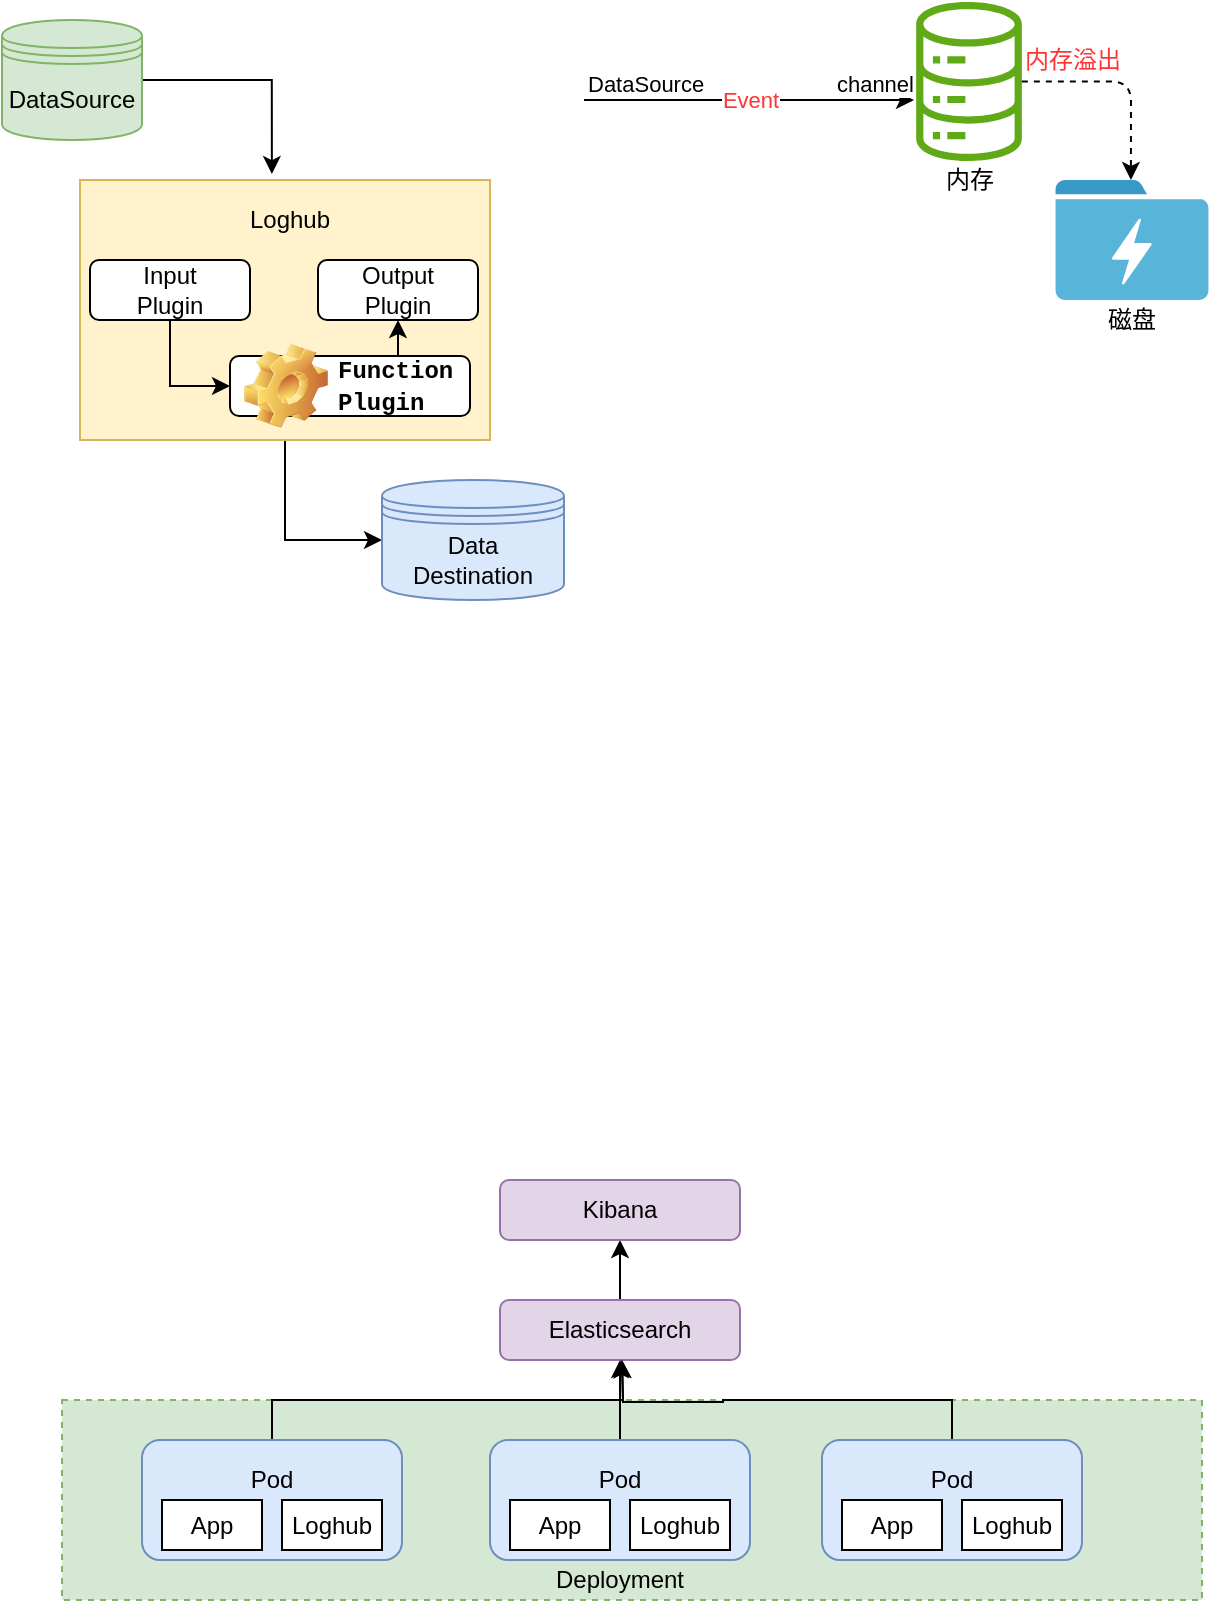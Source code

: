 <mxfile version="14.2.9" type="github">
  <diagram id="ndnqMt7xUe5NHWU3s9yu" name="第 1 页">
    <mxGraphModel dx="946" dy="504" grid="1" gridSize="10" guides="1" tooltips="1" connect="1" arrows="1" fold="1" page="1" pageScale="1" pageWidth="827" pageHeight="1169" math="0" shadow="0">
      <root>
        <mxCell id="0" />
        <mxCell id="1" parent="0" />
        <mxCell id="NA9aod1qzqYgqfO9eW3W-5" style="edgeStyle=orthogonalEdgeStyle;rounded=0;orthogonalLoop=1;jettySize=auto;html=1;exitX=0.5;exitY=0;exitDx=0;exitDy=0;entryX=0.5;entryY=1;entryDx=0;entryDy=0;" edge="1" parent="1" source="NA9aod1qzqYgqfO9eW3W-2" target="NA9aod1qzqYgqfO9eW3W-4">
          <mxGeometry relative="1" as="geometry" />
        </mxCell>
        <mxCell id="NA9aod1qzqYgqfO9eW3W-2" value="Elasticsearch" style="rounded=1;whiteSpace=wrap;html=1;fillColor=#e1d5e7;strokeColor=#9673a6;" vertex="1" parent="1">
          <mxGeometry x="348" y="710" width="120" height="30" as="geometry" />
        </mxCell>
        <mxCell id="NA9aod1qzqYgqfO9eW3W-3" value="" style="rounded=0;whiteSpace=wrap;html=1;dashed=1;fillColor=#d5e8d4;strokeColor=#82b366;" vertex="1" parent="1">
          <mxGeometry x="129" y="760" width="570" height="100" as="geometry" />
        </mxCell>
        <mxCell id="NA9aod1qzqYgqfO9eW3W-4" value="Kibana" style="rounded=1;whiteSpace=wrap;html=1;fillColor=#e1d5e7;strokeColor=#9673a6;" vertex="1" parent="1">
          <mxGeometry x="348" y="650" width="120" height="30" as="geometry" />
        </mxCell>
        <mxCell id="NA9aod1qzqYgqfO9eW3W-30" style="edgeStyle=orthogonalEdgeStyle;rounded=0;orthogonalLoop=1;jettySize=auto;html=1;exitX=0.5;exitY=0;exitDx=0;exitDy=0;entryX=0.5;entryY=1;entryDx=0;entryDy=0;" edge="1" parent="1" source="NA9aod1qzqYgqfO9eW3W-6" target="NA9aod1qzqYgqfO9eW3W-2">
          <mxGeometry relative="1" as="geometry" />
        </mxCell>
        <mxCell id="NA9aod1qzqYgqfO9eW3W-6" value="" style="rounded=1;whiteSpace=wrap;html=1;fillColor=#dae8fc;strokeColor=#6c8ebf;" vertex="1" parent="1">
          <mxGeometry x="169" y="780" width="130" height="60" as="geometry" />
        </mxCell>
        <mxCell id="NA9aod1qzqYgqfO9eW3W-10" value="App" style="rounded=0;whiteSpace=wrap;html=1;" vertex="1" parent="1">
          <mxGeometry x="179" y="810" width="50" height="25" as="geometry" />
        </mxCell>
        <mxCell id="NA9aod1qzqYgqfO9eW3W-11" value="Loghub" style="rounded=0;whiteSpace=wrap;html=1;" vertex="1" parent="1">
          <mxGeometry x="239" y="810" width="50" height="25" as="geometry" />
        </mxCell>
        <mxCell id="NA9aod1qzqYgqfO9eW3W-12" value="Pod" style="text;html=1;strokeColor=none;fillColor=none;align=center;verticalAlign=middle;whiteSpace=wrap;rounded=0;" vertex="1" parent="1">
          <mxGeometry x="214" y="790" width="40" height="20" as="geometry" />
        </mxCell>
        <mxCell id="NA9aod1qzqYgqfO9eW3W-32" style="edgeStyle=orthogonalEdgeStyle;rounded=0;orthogonalLoop=1;jettySize=auto;html=1;exitX=0.5;exitY=0;exitDx=0;exitDy=0;" edge="1" parent="1" source="NA9aod1qzqYgqfO9eW3W-21">
          <mxGeometry relative="1" as="geometry">
            <mxPoint x="409" y="740" as="targetPoint" />
          </mxGeometry>
        </mxCell>
        <mxCell id="NA9aod1qzqYgqfO9eW3W-21" value="" style="rounded=1;whiteSpace=wrap;html=1;fillColor=#dae8fc;strokeColor=#6c8ebf;" vertex="1" parent="1">
          <mxGeometry x="509" y="780" width="130" height="60" as="geometry" />
        </mxCell>
        <mxCell id="NA9aod1qzqYgqfO9eW3W-22" value="App" style="rounded=0;whiteSpace=wrap;html=1;" vertex="1" parent="1">
          <mxGeometry x="519" y="810" width="50" height="25" as="geometry" />
        </mxCell>
        <mxCell id="NA9aod1qzqYgqfO9eW3W-23" value="Loghub" style="rounded=0;whiteSpace=wrap;html=1;" vertex="1" parent="1">
          <mxGeometry x="579" y="810" width="50" height="25" as="geometry" />
        </mxCell>
        <mxCell id="NA9aod1qzqYgqfO9eW3W-24" value="Pod" style="text;html=1;strokeColor=none;fillColor=none;align=center;verticalAlign=middle;whiteSpace=wrap;rounded=0;" vertex="1" parent="1">
          <mxGeometry x="554" y="790" width="40" height="20" as="geometry" />
        </mxCell>
        <mxCell id="NA9aod1qzqYgqfO9eW3W-31" style="edgeStyle=orthogonalEdgeStyle;rounded=0;orthogonalLoop=1;jettySize=auto;html=1;exitX=0.5;exitY=0;exitDx=0;exitDy=0;" edge="1" parent="1" source="NA9aod1qzqYgqfO9eW3W-25">
          <mxGeometry relative="1" as="geometry">
            <mxPoint x="409" y="740" as="targetPoint" />
          </mxGeometry>
        </mxCell>
        <mxCell id="NA9aod1qzqYgqfO9eW3W-25" value="" style="rounded=1;whiteSpace=wrap;html=1;fillColor=#dae8fc;strokeColor=#6c8ebf;" vertex="1" parent="1">
          <mxGeometry x="343" y="780" width="130" height="60" as="geometry" />
        </mxCell>
        <mxCell id="NA9aod1qzqYgqfO9eW3W-26" value="App" style="rounded=0;whiteSpace=wrap;html=1;" vertex="1" parent="1">
          <mxGeometry x="353" y="810" width="50" height="25" as="geometry" />
        </mxCell>
        <mxCell id="NA9aod1qzqYgqfO9eW3W-27" value="Loghub" style="rounded=0;whiteSpace=wrap;html=1;" vertex="1" parent="1">
          <mxGeometry x="413" y="810" width="50" height="25" as="geometry" />
        </mxCell>
        <mxCell id="NA9aod1qzqYgqfO9eW3W-28" value="Pod" style="text;html=1;strokeColor=none;fillColor=none;align=center;verticalAlign=middle;whiteSpace=wrap;rounded=0;" vertex="1" parent="1">
          <mxGeometry x="388" y="790" width="40" height="20" as="geometry" />
        </mxCell>
        <mxCell id="NA9aod1qzqYgqfO9eW3W-29" value="Deployment" style="text;html=1;strokeColor=none;fillColor=none;align=center;verticalAlign=middle;whiteSpace=wrap;rounded=0;" vertex="1" parent="1">
          <mxGeometry x="388" y="840" width="40" height="20" as="geometry" />
        </mxCell>
        <mxCell id="NA9aod1qzqYgqfO9eW3W-37" style="edgeStyle=orthogonalEdgeStyle;rounded=0;orthogonalLoop=1;jettySize=auto;html=1;exitX=1;exitY=0.5;exitDx=0;exitDy=0;entryX=0.468;entryY=-0.023;entryDx=0;entryDy=0;entryPerimeter=0;" edge="1" parent="1" source="NA9aod1qzqYgqfO9eW3W-34" target="NA9aod1qzqYgqfO9eW3W-43">
          <mxGeometry relative="1" as="geometry">
            <mxPoint x="215" y="90" as="targetPoint" />
          </mxGeometry>
        </mxCell>
        <mxCell id="NA9aod1qzqYgqfO9eW3W-34" value="DataSource" style="shape=datastore;whiteSpace=wrap;html=1;fillColor=#d5e8d4;strokeColor=#82b366;" vertex="1" parent="1">
          <mxGeometry x="99" y="70" width="70" height="60" as="geometry" />
        </mxCell>
        <mxCell id="NA9aod1qzqYgqfO9eW3W-38" style="edgeStyle=orthogonalEdgeStyle;rounded=0;orthogonalLoop=1;jettySize=auto;html=1;exitX=0.5;exitY=1;exitDx=0;exitDy=0;entryX=0;entryY=0.5;entryDx=0;entryDy=0;" edge="1" parent="1" source="NA9aod1qzqYgqfO9eW3W-43" target="NA9aod1qzqYgqfO9eW3W-36">
          <mxGeometry relative="1" as="geometry">
            <mxPoint x="391" y="90" as="sourcePoint" />
          </mxGeometry>
        </mxCell>
        <mxCell id="NA9aod1qzqYgqfO9eW3W-36" value="Data&lt;br&gt;Destination" style="shape=datastore;whiteSpace=wrap;html=1;fillColor=#dae8fc;strokeColor=#6c8ebf;" vertex="1" parent="1">
          <mxGeometry x="289" y="300" width="91" height="60" as="geometry" />
        </mxCell>
        <mxCell id="NA9aod1qzqYgqfO9eW3W-43" value="" style="rounded=0;whiteSpace=wrap;html=1;fillColor=#fff2cc;strokeColor=#d6b656;" vertex="1" parent="1">
          <mxGeometry x="138" y="150" width="205" height="130" as="geometry" />
        </mxCell>
        <mxCell id="NA9aod1qzqYgqfO9eW3W-48" style="edgeStyle=orthogonalEdgeStyle;rounded=0;orthogonalLoop=1;jettySize=auto;html=1;exitX=0.5;exitY=1;exitDx=0;exitDy=0;entryX=0;entryY=0.5;entryDx=0;entryDy=0;" edge="1" parent="1" source="NA9aod1qzqYgqfO9eW3W-44" target="NA9aod1qzqYgqfO9eW3W-46">
          <mxGeometry relative="1" as="geometry" />
        </mxCell>
        <mxCell id="NA9aod1qzqYgqfO9eW3W-44" value="Input&lt;br&gt;Plugin" style="rounded=1;whiteSpace=wrap;html=1;" vertex="1" parent="1">
          <mxGeometry x="143" y="190" width="80" height="30" as="geometry" />
        </mxCell>
        <mxCell id="NA9aod1qzqYgqfO9eW3W-45" value="&lt;span&gt;Output&lt;/span&gt;&lt;br&gt;&lt;span&gt;Plugin&lt;/span&gt;" style="rounded=1;whiteSpace=wrap;html=1;" vertex="1" parent="1">
          <mxGeometry x="257" y="190" width="80" height="30" as="geometry" />
        </mxCell>
        <mxCell id="NA9aod1qzqYgqfO9eW3W-49" style="edgeStyle=orthogonalEdgeStyle;rounded=0;orthogonalLoop=1;jettySize=auto;html=1;exitX=0.75;exitY=0;exitDx=0;exitDy=0;entryX=0.5;entryY=1;entryDx=0;entryDy=0;" edge="1" parent="1" source="NA9aod1qzqYgqfO9eW3W-46" target="NA9aod1qzqYgqfO9eW3W-45">
          <mxGeometry relative="1" as="geometry" />
        </mxCell>
        <mxCell id="NA9aod1qzqYgqfO9eW3W-46" value="&lt;font face=&quot;Courier New&quot;&gt;Function&lt;br&gt;Plugin&lt;/font&gt;" style="label;whiteSpace=wrap;html=1;image=img/clipart/Gear_128x128.png" vertex="1" parent="1">
          <mxGeometry x="213" y="238" width="120" height="30" as="geometry" />
        </mxCell>
        <mxCell id="NA9aod1qzqYgqfO9eW3W-47" value="Loghub" style="text;html=1;strokeColor=none;fillColor=none;align=center;verticalAlign=middle;whiteSpace=wrap;rounded=0;" vertex="1" parent="1">
          <mxGeometry x="223" y="160" width="40" height="20" as="geometry" />
        </mxCell>
        <mxCell id="NA9aod1qzqYgqfO9eW3W-50" value="内存" style="outlineConnect=0;fillColor=#60a917;strokeColor=#2D7600;dashed=0;verticalLabelPosition=bottom;verticalAlign=top;align=center;html=1;fontSize=12;fontStyle=0;aspect=fixed;pointerEvents=1;shape=mxgraph.aws4.iot_analytics_data_store;fontColor=#ffffff;shadow=0;" vertex="1" parent="1">
          <mxGeometry x="555" y="61" width="55" height="79.45" as="geometry" />
        </mxCell>
        <mxCell id="NA9aod1qzqYgqfO9eW3W-53" value="" style="aspect=fixed;html=1;points=[];align=center;image;fontSize=12;image=img/lib/mscae/Data_Lake_Store.svg;shadow=0;" vertex="1" parent="1">
          <mxGeometry x="625.54" y="150" width="76.92" height="60" as="geometry" />
        </mxCell>
        <mxCell id="NA9aod1qzqYgqfO9eW3W-54" value="" style="edgeStyle=segmentEdgeStyle;endArrow=classic;html=1;entryX=0.493;entryY=0;entryDx=0;entryDy=0;entryPerimeter=0;dashed=1;" edge="1" parent="1" source="NA9aod1qzqYgqfO9eW3W-50" target="NA9aod1qzqYgqfO9eW3W-53">
          <mxGeometry width="50" height="50" relative="1" as="geometry">
            <mxPoint x="480" y="260" as="sourcePoint" />
            <mxPoint x="530" y="210" as="targetPoint" />
          </mxGeometry>
        </mxCell>
        <mxCell id="NA9aod1qzqYgqfO9eW3W-58" value="内存" style="text;html=1;strokeColor=none;fillColor=none;align=center;verticalAlign=middle;whiteSpace=wrap;rounded=0;shadow=0;" vertex="1" parent="1">
          <mxGeometry x="563" y="140" width="40" height="20" as="geometry" />
        </mxCell>
        <mxCell id="NA9aod1qzqYgqfO9eW3W-59" value="磁盘" style="text;html=1;strokeColor=none;fillColor=none;align=center;verticalAlign=middle;whiteSpace=wrap;rounded=0;shadow=0;" vertex="1" parent="1">
          <mxGeometry x="644" y="210" width="40" height="20" as="geometry" />
        </mxCell>
        <mxCell id="NA9aod1qzqYgqfO9eW3W-60" value="&lt;font color=&quot;#ff3333&quot;&gt;内存溢出&lt;/font&gt;" style="text;html=1;align=center;verticalAlign=middle;resizable=0;points=[];autosize=1;" vertex="1" parent="1">
          <mxGeometry x="604" y="80" width="60" height="20" as="geometry" />
        </mxCell>
        <mxCell id="NA9aod1qzqYgqfO9eW3W-61" value="Label" style="endArrow=classic;html=1;" edge="1" parent="1">
          <mxGeometry relative="1" as="geometry">
            <mxPoint x="390" y="110" as="sourcePoint" />
            <mxPoint x="555" y="110" as="targetPoint" />
          </mxGeometry>
        </mxCell>
        <mxCell id="NA9aod1qzqYgqfO9eW3W-62" value="&lt;font color=&quot;#ff3333&quot;&gt;Event&lt;/font&gt;" style="edgeLabel;resizable=0;html=1;align=center;verticalAlign=middle;" connectable="0" vertex="1" parent="NA9aod1qzqYgqfO9eW3W-61">
          <mxGeometry relative="1" as="geometry" />
        </mxCell>
        <mxCell id="NA9aod1qzqYgqfO9eW3W-63" value="DataSource" style="edgeLabel;resizable=0;html=1;align=left;verticalAlign=bottom;" connectable="0" vertex="1" parent="NA9aod1qzqYgqfO9eW3W-61">
          <mxGeometry x="-1" relative="1" as="geometry" />
        </mxCell>
        <mxCell id="NA9aod1qzqYgqfO9eW3W-64" value="channel" style="edgeLabel;resizable=0;html=1;align=right;verticalAlign=bottom;" connectable="0" vertex="1" parent="NA9aod1qzqYgqfO9eW3W-61">
          <mxGeometry x="1" relative="1" as="geometry" />
        </mxCell>
      </root>
    </mxGraphModel>
  </diagram>
</mxfile>
